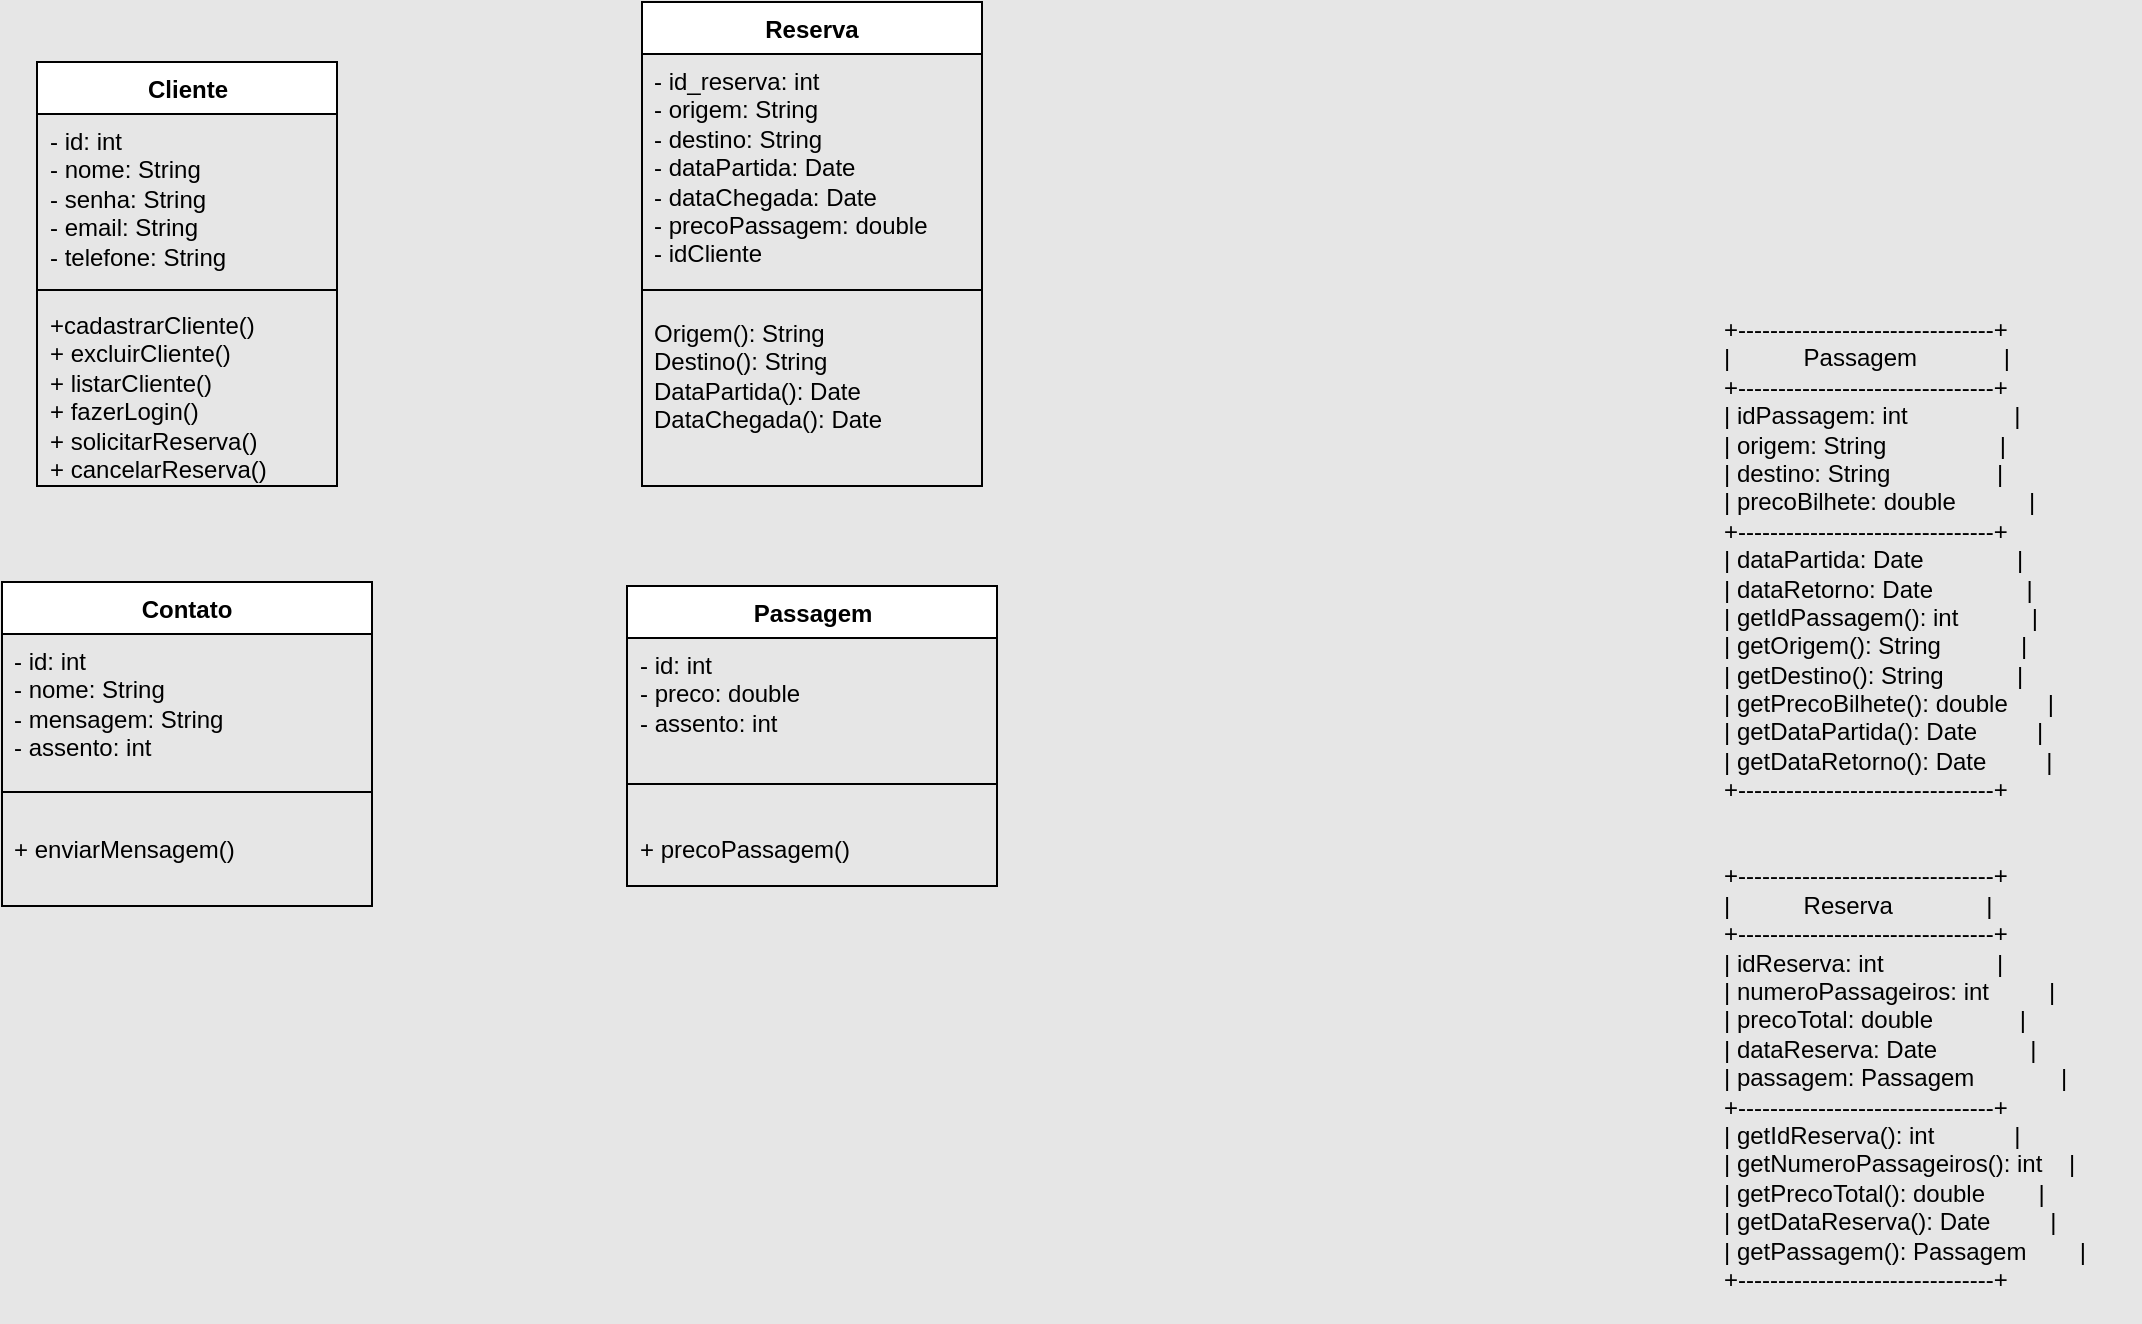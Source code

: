<mxfile version="21.7.5" type="github">
  <diagram name="Page-1" id="e7e014a7-5840-1c2e-5031-d8a46d1fe8dd">
    <mxGraphModel dx="1393" dy="758" grid="0" gridSize="10" guides="1" tooltips="1" connect="1" arrows="1" fold="1" page="1" pageScale="1" pageWidth="1169" pageHeight="826" background="#E6E6E6" math="0" shadow="0">
      <root>
        <object label="" id="0">
          <mxCell />
        </object>
        <mxCell id="1" parent="0" />
        <mxCell id="DyhO0hjf9G11I1QqjPt--45" value="Cliente                 " style="swimlane;fontStyle=1;align=center;verticalAlign=top;childLayout=stackLayout;horizontal=1;startSize=26;horizontalStack=0;resizeParent=1;resizeParentMax=0;resizeLast=0;collapsible=1;marginBottom=0;whiteSpace=wrap;html=1;" parent="1" vertex="1">
          <mxGeometry x="117.5" y="180" width="150" height="212" as="geometry" />
        </mxCell>
        <mxCell id="DyhO0hjf9G11I1QqjPt--46" value="&lt;font style=&quot;font-size: 12px;&quot;&gt;- id: int&lt;br&gt;- nome: String&lt;br style=&quot;border-color: var(--border-color); padding: 0px; margin: 0px;&quot;&gt;- senha: String&lt;br style=&quot;border-color: var(--border-color); padding: 0px; margin: 0px;&quot;&gt;- email: String&lt;br style=&quot;border-color: var(--border-color); padding: 0px; margin: 0px;&quot;&gt;- telefone: String&lt;/font&gt;" style="text;strokeColor=none;fillColor=none;align=left;verticalAlign=top;spacingLeft=4;spacingRight=4;overflow=hidden;rotatable=0;points=[[0,0.5],[1,0.5]];portConstraint=eastwest;whiteSpace=wrap;html=1;" parent="DyhO0hjf9G11I1QqjPt--45" vertex="1">
          <mxGeometry y="26" width="150" height="84" as="geometry" />
        </mxCell>
        <mxCell id="DyhO0hjf9G11I1QqjPt--47" value="" style="line;strokeWidth=1;fillColor=none;align=left;verticalAlign=middle;spacingTop=-1;spacingLeft=3;spacingRight=3;rotatable=0;labelPosition=right;points=[];portConstraint=eastwest;strokeColor=inherit;" parent="DyhO0hjf9G11I1QqjPt--45" vertex="1">
          <mxGeometry y="110" width="150" height="8" as="geometry" />
        </mxCell>
        <mxCell id="DyhO0hjf9G11I1QqjPt--48" value="+cadastrarCliente&lt;span style=&quot;background-color: initial;&quot;&gt;()&lt;br&gt;&lt;/span&gt;+ excluirCliente()&lt;br&gt;+&amp;nbsp;listarCliente()&lt;div style=&quot;background-color:#2f2f2f;padding:0px 0px 0px 2px;&quot;&gt;&lt;div style=&quot;color: rgb(170, 170, 170); font-family: &amp;quot;Courier New&amp;quot;; font-size: 16pt;&quot;&gt;&lt;p style=&quot;background-color:#373737;margin:0;&quot;&gt;&lt;span style=&quot;color:#d9e8f7;&quot;&gt;&lt;/span&gt;&lt;/p&gt;&lt;/div&gt;&lt;/div&gt;&lt;div style=&quot;background-color:#2f2f2f;padding:0px 0px 0px 2px;&quot;&gt;&lt;div style=&quot;color: rgb(170, 170, 170); font-family: &amp;quot;Courier New&amp;quot;; font-size: 18pt;&quot;&gt;&lt;p style=&quot;background-color:#373737;margin:0;&quot;&gt;&lt;span style=&quot;color:#d9e8f7;&quot;&gt;&lt;/span&gt;&lt;/p&gt;&lt;/div&gt;&lt;/div&gt;&lt;div style=&quot;background-color:#2f2f2f;padding:0px 0px 0px 2px;&quot;&gt;&lt;div style=&quot;color: rgb(170, 170, 170); font-family: &amp;quot;Courier New&amp;quot;; font-size: 18pt;&quot;&gt;&lt;p style=&quot;background-color:#373737;margin:0;&quot;&gt;&lt;span style=&quot;color:#d9e8f7;&quot;&gt;&lt;/span&gt;&lt;/p&gt;&lt;/div&gt;&lt;/div&gt;+&amp;nbsp;fazerLogin&lt;span style=&quot;background-color: initial;&quot;&gt;()&amp;nbsp;&lt;/span&gt;&lt;div style=&quot;background-color:#2f2f2f;padding:0px 0px 0px 2px;&quot;&gt;&lt;div style=&quot;color: rgb(170, 170, 170); font-family: &amp;quot;Courier New&amp;quot;; font-size: 16pt;&quot;&gt;&lt;p style=&quot;background-color:#373737;margin:0;&quot;&gt;&lt;span style=&quot;color:#d9e8f7;&quot;&gt;&lt;/span&gt;&lt;/p&gt;&lt;/div&gt;&lt;/div&gt;+ solicitarReserva()&lt;br&gt;+ cancelarReserva()&amp;nbsp; &amp;nbsp; &amp;nbsp; &amp;nbsp; &amp;nbsp; &amp;nbsp; &amp;nbsp; &amp;nbsp; &amp;nbsp; &amp;nbsp; &amp;nbsp; &amp;nbsp; &amp;nbsp; &amp;nbsp; &amp;nbsp; &amp;nbsp; &amp;nbsp;&amp;nbsp;" style="text;strokeColor=none;fillColor=none;align=left;verticalAlign=top;spacingLeft=4;spacingRight=4;overflow=hidden;rotatable=0;points=[[0,0.5],[1,0.5]];portConstraint=eastwest;whiteSpace=wrap;html=1;" parent="DyhO0hjf9G11I1QqjPt--45" vertex="1">
          <mxGeometry y="118" width="150" height="94" as="geometry" />
        </mxCell>
        <mxCell id="DyhO0hjf9G11I1QqjPt--50" value="Reserva" style="swimlane;fontStyle=1;align=center;verticalAlign=top;childLayout=stackLayout;horizontal=1;startSize=26;horizontalStack=0;resizeParent=1;resizeParentMax=0;resizeLast=0;collapsible=1;marginBottom=0;whiteSpace=wrap;html=1;" parent="1" vertex="1">
          <mxGeometry x="420" y="150" width="170" height="242" as="geometry" />
        </mxCell>
        <mxCell id="DyhO0hjf9G11I1QqjPt--51" value="&lt;font style=&quot;font-size: 12px;&quot;&gt;- id_reserva: &lt;span style=&quot;border: 0px solid rgb(217, 217, 227); box-sizing: border-box; --tw-border-spacing-x: 0; --tw-border-spacing-y: 0; --tw-translate-x: 0; --tw-translate-y: 0; --tw-rotate: 0; --tw-skew-x: 0; --tw-skew-y: 0; --tw-scale-x: 1; --tw-scale-y: 1; --tw-pan-x: ; --tw-pan-y: ; --tw-pinch-zoom: ; --tw-scroll-snap-strictness: proximity; --tw-gradient-from-position: ; --tw-gradient-via-position: ; --tw-gradient-to-position: ; --tw-ordinal: ; --tw-slashed-zero: ; --tw-numeric-figure: ; --tw-numeric-spacing: ; --tw-numeric-fraction: ; --tw-ring-inset: ; --tw-ring-offset-width: 0px; --tw-ring-offset-color: #fff; --tw-ring-color: rgba(69,89,164,.5); --tw-ring-offset-shadow: 0 0 transparent; --tw-ring-shadow: 0 0 transparent; --tw-shadow: 0 0 transparent; --tw-shadow-colored: 0 0 transparent; --tw-blur: ; --tw-brightness: ; --tw-contrast: ; --tw-grayscale: ; --tw-hue-rotate: ; --tw-invert: ; --tw-saturate: ; --tw-sepia: ; --tw-drop-shadow: ; --tw-backdrop-blur: ; --tw-backdrop-brightness: ; --tw-backdrop-contrast: ; --tw-backdrop-grayscale: ; --tw-backdrop-hue-rotate: ; --tw-backdrop-invert: ; --tw-backdrop-opacity: ; --tw-backdrop-saturate: ; --tw-backdrop-sepia: ;&quot; class=&quot;hljs-type&quot;&gt;int&lt;/span&gt;&lt;br&gt;- origem: String&lt;br&gt;- destino: String&lt;br&gt;- dataPartida: &lt;span style=&quot;border: 0px solid rgb(217, 217, 227); box-sizing: border-box; --tw-border-spacing-x: 0; --tw-border-spacing-y: 0; --tw-translate-x: 0; --tw-translate-y: 0; --tw-rotate: 0; --tw-skew-x: 0; --tw-skew-y: 0; --tw-scale-x: 1; --tw-scale-y: 1; --tw-pan-x: ; --tw-pan-y: ; --tw-pinch-zoom: ; --tw-scroll-snap-strictness: proximity; --tw-gradient-from-position: ; --tw-gradient-via-position: ; --tw-gradient-to-position: ; --tw-ordinal: ; --tw-slashed-zero: ; --tw-numeric-figure: ; --tw-numeric-spacing: ; --tw-numeric-fraction: ; --tw-ring-inset: ; --tw-ring-offset-width: 0px; --tw-ring-offset-color: #fff; --tw-ring-color: rgba(69,89,164,.5); --tw-ring-offset-shadow: 0 0 transparent; --tw-ring-shadow: 0 0 transparent; --tw-shadow: 0 0 transparent; --tw-shadow-colored: 0 0 transparent; --tw-blur: ; --tw-brightness: ; --tw-contrast: ; --tw-grayscale: ; --tw-hue-rotate: ; --tw-invert: ; --tw-saturate: ; --tw-sepia: ; --tw-drop-shadow: ; --tw-backdrop-blur: ; --tw-backdrop-brightness: ; --tw-backdrop-contrast: ; --tw-backdrop-grayscale: ; --tw-backdrop-hue-rotate: ; --tw-backdrop-invert: ; --tw-backdrop-opacity: ; --tw-backdrop-saturate: ; --tw-backdrop-sepia: ;&quot; class=&quot;hljs-type&quot;&gt;Date&lt;/span&gt;&lt;br&gt;- dataChegada: &lt;span style=&quot;border: 0px solid rgb(217, 217, 227); box-sizing: border-box; --tw-border-spacing-x: 0; --tw-border-spacing-y: 0; --tw-translate-x: 0; --tw-translate-y: 0; --tw-rotate: 0; --tw-skew-x: 0; --tw-skew-y: 0; --tw-scale-x: 1; --tw-scale-y: 1; --tw-pan-x: ; --tw-pan-y: ; --tw-pinch-zoom: ; --tw-scroll-snap-strictness: proximity; --tw-gradient-from-position: ; --tw-gradient-via-position: ; --tw-gradient-to-position: ; --tw-ordinal: ; --tw-slashed-zero: ; --tw-numeric-figure: ; --tw-numeric-spacing: ; --tw-numeric-fraction: ; --tw-ring-inset: ; --tw-ring-offset-width: 0px; --tw-ring-offset-color: #fff; --tw-ring-color: rgba(69,89,164,.5); --tw-ring-offset-shadow: 0 0 transparent; --tw-ring-shadow: 0 0 transparent; --tw-shadow: 0 0 transparent; --tw-shadow-colored: 0 0 transparent; --tw-blur: ; --tw-brightness: ; --tw-contrast: ; --tw-grayscale: ; --tw-hue-rotate: ; --tw-invert: ; --tw-saturate: ; --tw-sepia: ; --tw-drop-shadow: ; --tw-backdrop-blur: ; --tw-backdrop-brightness: ; --tw-backdrop-contrast: ; --tw-backdrop-grayscale: ; --tw-backdrop-hue-rotate: ; --tw-backdrop-invert: ; --tw-backdrop-opacity: ; --tw-backdrop-saturate: ; --tw-backdrop-sepia: ;&quot; class=&quot;hljs-type&quot;&gt;Date&lt;/span&gt;&lt;br&gt;- precoPassagem: &lt;span style=&quot;border: 0px solid rgb(217, 217, 227); box-sizing: border-box; --tw-border-spacing-x: 0; --tw-border-spacing-y: 0; --tw-translate-x: 0; --tw-translate-y: 0; --tw-rotate: 0; --tw-skew-x: 0; --tw-skew-y: 0; --tw-scale-x: 1; --tw-scale-y: 1; --tw-pan-x: ; --tw-pan-y: ; --tw-pinch-zoom: ; --tw-scroll-snap-strictness: proximity; --tw-gradient-from-position: ; --tw-gradient-via-position: ; --tw-gradient-to-position: ; --tw-ordinal: ; --tw-slashed-zero: ; --tw-numeric-figure: ; --tw-numeric-spacing: ; --tw-numeric-fraction: ; --tw-ring-inset: ; --tw-ring-offset-width: 0px; --tw-ring-offset-color: #fff; --tw-ring-color: rgba(69,89,164,.5); --tw-ring-offset-shadow: 0 0 transparent; --tw-ring-shadow: 0 0 transparent; --tw-shadow: 0 0 transparent; --tw-shadow-colored: 0 0 transparent; --tw-blur: ; --tw-brightness: ; --tw-contrast: ; --tw-grayscale: ; --tw-hue-rotate: ; --tw-invert: ; --tw-saturate: ; --tw-sepia: ; --tw-drop-shadow: ; --tw-backdrop-blur: ; --tw-backdrop-brightness: ; --tw-backdrop-contrast: ; --tw-backdrop-grayscale: ; --tw-backdrop-hue-rotate: ; --tw-backdrop-invert: ; --tw-backdrop-opacity: ; --tw-backdrop-saturate: ; --tw-backdrop-sepia: ;&quot; class=&quot;hljs-keyword&quot;&gt;double&lt;br&gt;- idCliente&lt;br&gt;&lt;/span&gt;&lt;/font&gt;" style="text;strokeColor=none;fillColor=none;align=left;verticalAlign=top;spacingLeft=4;spacingRight=4;overflow=hidden;rotatable=0;points=[[0,0.5],[1,0.5]];portConstraint=eastwest;whiteSpace=wrap;html=1;" parent="DyhO0hjf9G11I1QqjPt--50" vertex="1">
          <mxGeometry y="26" width="170" height="110" as="geometry" />
        </mxCell>
        <mxCell id="DyhO0hjf9G11I1QqjPt--52" value="" style="line;strokeWidth=1;fillColor=none;align=left;verticalAlign=middle;spacingTop=-1;spacingLeft=3;spacingRight=3;rotatable=0;labelPosition=right;points=[];portConstraint=eastwest;strokeColor=inherit;" parent="DyhO0hjf9G11I1QqjPt--50" vertex="1">
          <mxGeometry y="136" width="170" height="16" as="geometry" />
        </mxCell>
        <mxCell id="DyhO0hjf9G11I1QqjPt--53" value="&lt;div&gt;&lt;span style=&quot;background-color: initial;&quot;&gt;Origem(): String&lt;/span&gt;&lt;br&gt;&lt;/div&gt;&lt;div&gt;Destino(): String&lt;/div&gt;&lt;div&gt;DataPartida(): Date&lt;/div&gt;&lt;div&gt;DataChegada(): Date&lt;/div&gt;&lt;div&gt;&lt;br&gt;&lt;/div&gt;" style="text;strokeColor=none;fillColor=none;align=left;verticalAlign=top;spacingLeft=4;spacingRight=4;overflow=hidden;rotatable=0;points=[[0,0.5],[1,0.5]];portConstraint=eastwest;whiteSpace=wrap;html=1;" parent="DyhO0hjf9G11I1QqjPt--50" vertex="1">
          <mxGeometry y="152" width="170" height="90" as="geometry" />
        </mxCell>
        <mxCell id="DyhO0hjf9G11I1QqjPt--55" value="Passagem" style="swimlane;fontStyle=1;align=center;verticalAlign=top;childLayout=stackLayout;horizontal=1;startSize=26;horizontalStack=0;resizeParent=1;resizeParentMax=0;resizeLast=0;collapsible=1;marginBottom=0;whiteSpace=wrap;html=1;" parent="1" vertex="1">
          <mxGeometry x="412.5" y="442" width="185" height="150" as="geometry" />
        </mxCell>
        <mxCell id="DyhO0hjf9G11I1QqjPt--56" value="- id: int&lt;br&gt;- preco: double&lt;br&gt;- assento: int" style="text;strokeColor=none;fillColor=none;align=left;verticalAlign=top;spacingLeft=4;spacingRight=4;overflow=hidden;rotatable=0;points=[[0,0.5],[1,0.5]];portConstraint=eastwest;whiteSpace=wrap;html=1;" parent="DyhO0hjf9G11I1QqjPt--55" vertex="1">
          <mxGeometry y="26" width="185" height="54" as="geometry" />
        </mxCell>
        <mxCell id="DyhO0hjf9G11I1QqjPt--57" value="" style="line;strokeWidth=1;fillColor=none;align=left;verticalAlign=middle;spacingTop=-1;spacingLeft=3;spacingRight=3;rotatable=0;labelPosition=right;points=[];portConstraint=eastwest;strokeColor=inherit;" parent="DyhO0hjf9G11I1QqjPt--55" vertex="1">
          <mxGeometry y="80" width="185" height="38" as="geometry" />
        </mxCell>
        <mxCell id="DyhO0hjf9G11I1QqjPt--58" value="+ precoPassagem()" style="text;strokeColor=none;fillColor=none;align=left;verticalAlign=top;spacingLeft=4;spacingRight=4;overflow=hidden;rotatable=0;points=[[0,0.5],[1,0.5]];portConstraint=eastwest;whiteSpace=wrap;html=1;" parent="DyhO0hjf9G11I1QqjPt--55" vertex="1">
          <mxGeometry y="118" width="185" height="32" as="geometry" />
        </mxCell>
        <mxCell id="DyhO0hjf9G11I1QqjPt--59" value="+--------------------------------+&#xa;|           Passagem             |&#xa;+--------------------------------+&#xa;| idPassagem: int                |&#xa;| origem: String                 |&#xa;| destino: String                |&#xa;| precoBilhete: double           |&#xa;+--------------------------------+&#xa;| dataPartida: Date              |&#xa;| dataRetorno: Date              |&#xa;| getIdPassagem(): int           |&#xa;| getOrigem(): String            |&#xa;| getDestino(): String           |&#xa;| getPrecoBilhete(): double      |&#xa;| getDataPartida(): Date         |&#xa;| getDataRetorno(): Date         |&#xa;+--------------------------------+&#xa;&#xa;&#xa;+--------------------------------+&#xa;|           Reserva              |&#xa;+--------------------------------+&#xa;| idReserva: int                 |&#xa;| numeroPassageiros: int         |&#xa;| precoTotal: double             |&#xa;| dataReserva: Date              |&#xa;| passagem: Passagem             |&#xa;+--------------------------------+&#xa;| getIdReserva(): int            |&#xa;| getNumeroPassageiros(): int    |&#xa;| getPrecoTotal(): double        |&#xa;| getDataReserva(): Date         |&#xa;| getPassagem(): Passagem        |&#xa;+--------------------------------+" style="text;whiteSpace=wrap;" parent="1" vertex="1">
          <mxGeometry x="959" y="300" width="210" height="510" as="geometry" />
        </mxCell>
        <mxCell id="1iq04fsot9ryxa62UQgf-1" value="Contato" style="swimlane;fontStyle=1;align=center;verticalAlign=top;childLayout=stackLayout;horizontal=1;startSize=26;horizontalStack=0;resizeParent=1;resizeParentMax=0;resizeLast=0;collapsible=1;marginBottom=0;whiteSpace=wrap;html=1;" parent="1" vertex="1">
          <mxGeometry x="100" y="440" width="185" height="162" as="geometry" />
        </mxCell>
        <mxCell id="1iq04fsot9ryxa62UQgf-2" value="- id: int&lt;br&gt;- nome: String&lt;br&gt;- mensagem: String&lt;br&gt;- assento: int" style="text;strokeColor=none;fillColor=none;align=left;verticalAlign=top;spacingLeft=4;spacingRight=4;overflow=hidden;rotatable=0;points=[[0,0.5],[1,0.5]];portConstraint=eastwest;whiteSpace=wrap;html=1;" parent="1iq04fsot9ryxa62UQgf-1" vertex="1">
          <mxGeometry y="26" width="185" height="64" as="geometry" />
        </mxCell>
        <mxCell id="1iq04fsot9ryxa62UQgf-3" value="" style="line;strokeWidth=1;fillColor=none;align=left;verticalAlign=middle;spacingTop=-1;spacingLeft=3;spacingRight=3;rotatable=0;labelPosition=right;points=[];portConstraint=eastwest;strokeColor=inherit;" parent="1iq04fsot9ryxa62UQgf-1" vertex="1">
          <mxGeometry y="90" width="185" height="30" as="geometry" />
        </mxCell>
        <mxCell id="1iq04fsot9ryxa62UQgf-4" value="+ enviarMensagem()" style="text;strokeColor=none;fillColor=none;align=left;verticalAlign=top;spacingLeft=4;spacingRight=4;overflow=hidden;rotatable=0;points=[[0,0.5],[1,0.5]];portConstraint=eastwest;whiteSpace=wrap;html=1;" parent="1iq04fsot9ryxa62UQgf-1" vertex="1">
          <mxGeometry y="120" width="185" height="42" as="geometry" />
        </mxCell>
      </root>
    </mxGraphModel>
  </diagram>
</mxfile>
